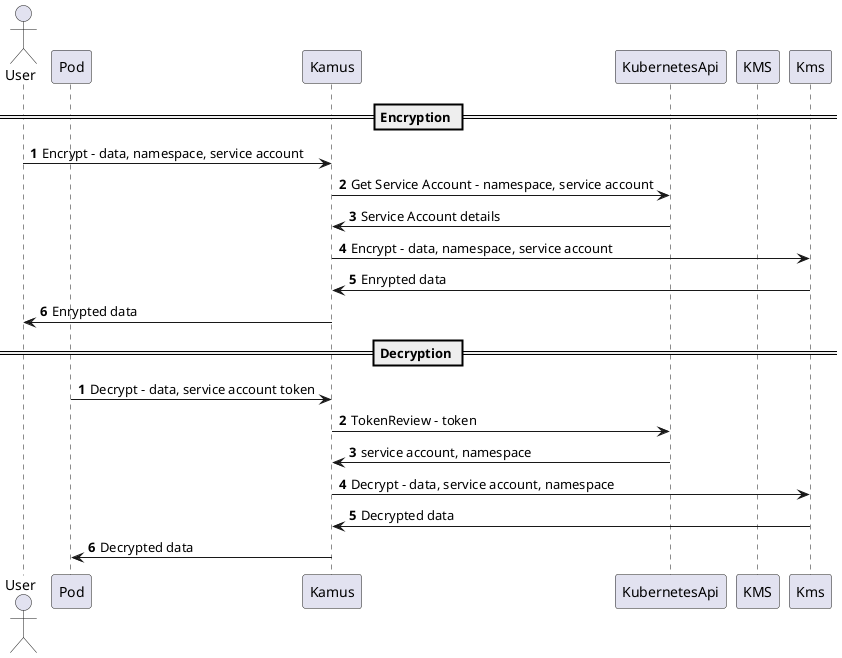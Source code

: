 @startuml

actor User 
participant Pod
participant Kamus
participant KubernetesApi
participant KMS

== Encryption ==

autonumber
User -> Kamus: Encrypt - data, namespace, service account
Kamus -> KubernetesApi: Get Service Account - namespace, service account
KubernetesApi -> Kamus: Service Account details
Kamus -> Kms: Encrypt - data, namespace, service account
Kms -> Kamus: Enrypted data
Kamus -> User: Enrypted data

== Decryption ==
autonumber 1
Pod -> Kamus: Decrypt - data, service account token
Kamus -> KubernetesApi: TokenReview - token
KubernetesApi -> Kamus: service account, namespace
Kamus -> Kms: Decrypt - data, service account, namespace
Kms -> Kamus: Decrypted data
Kamus -> Pod: Decrypted data

@enduml
